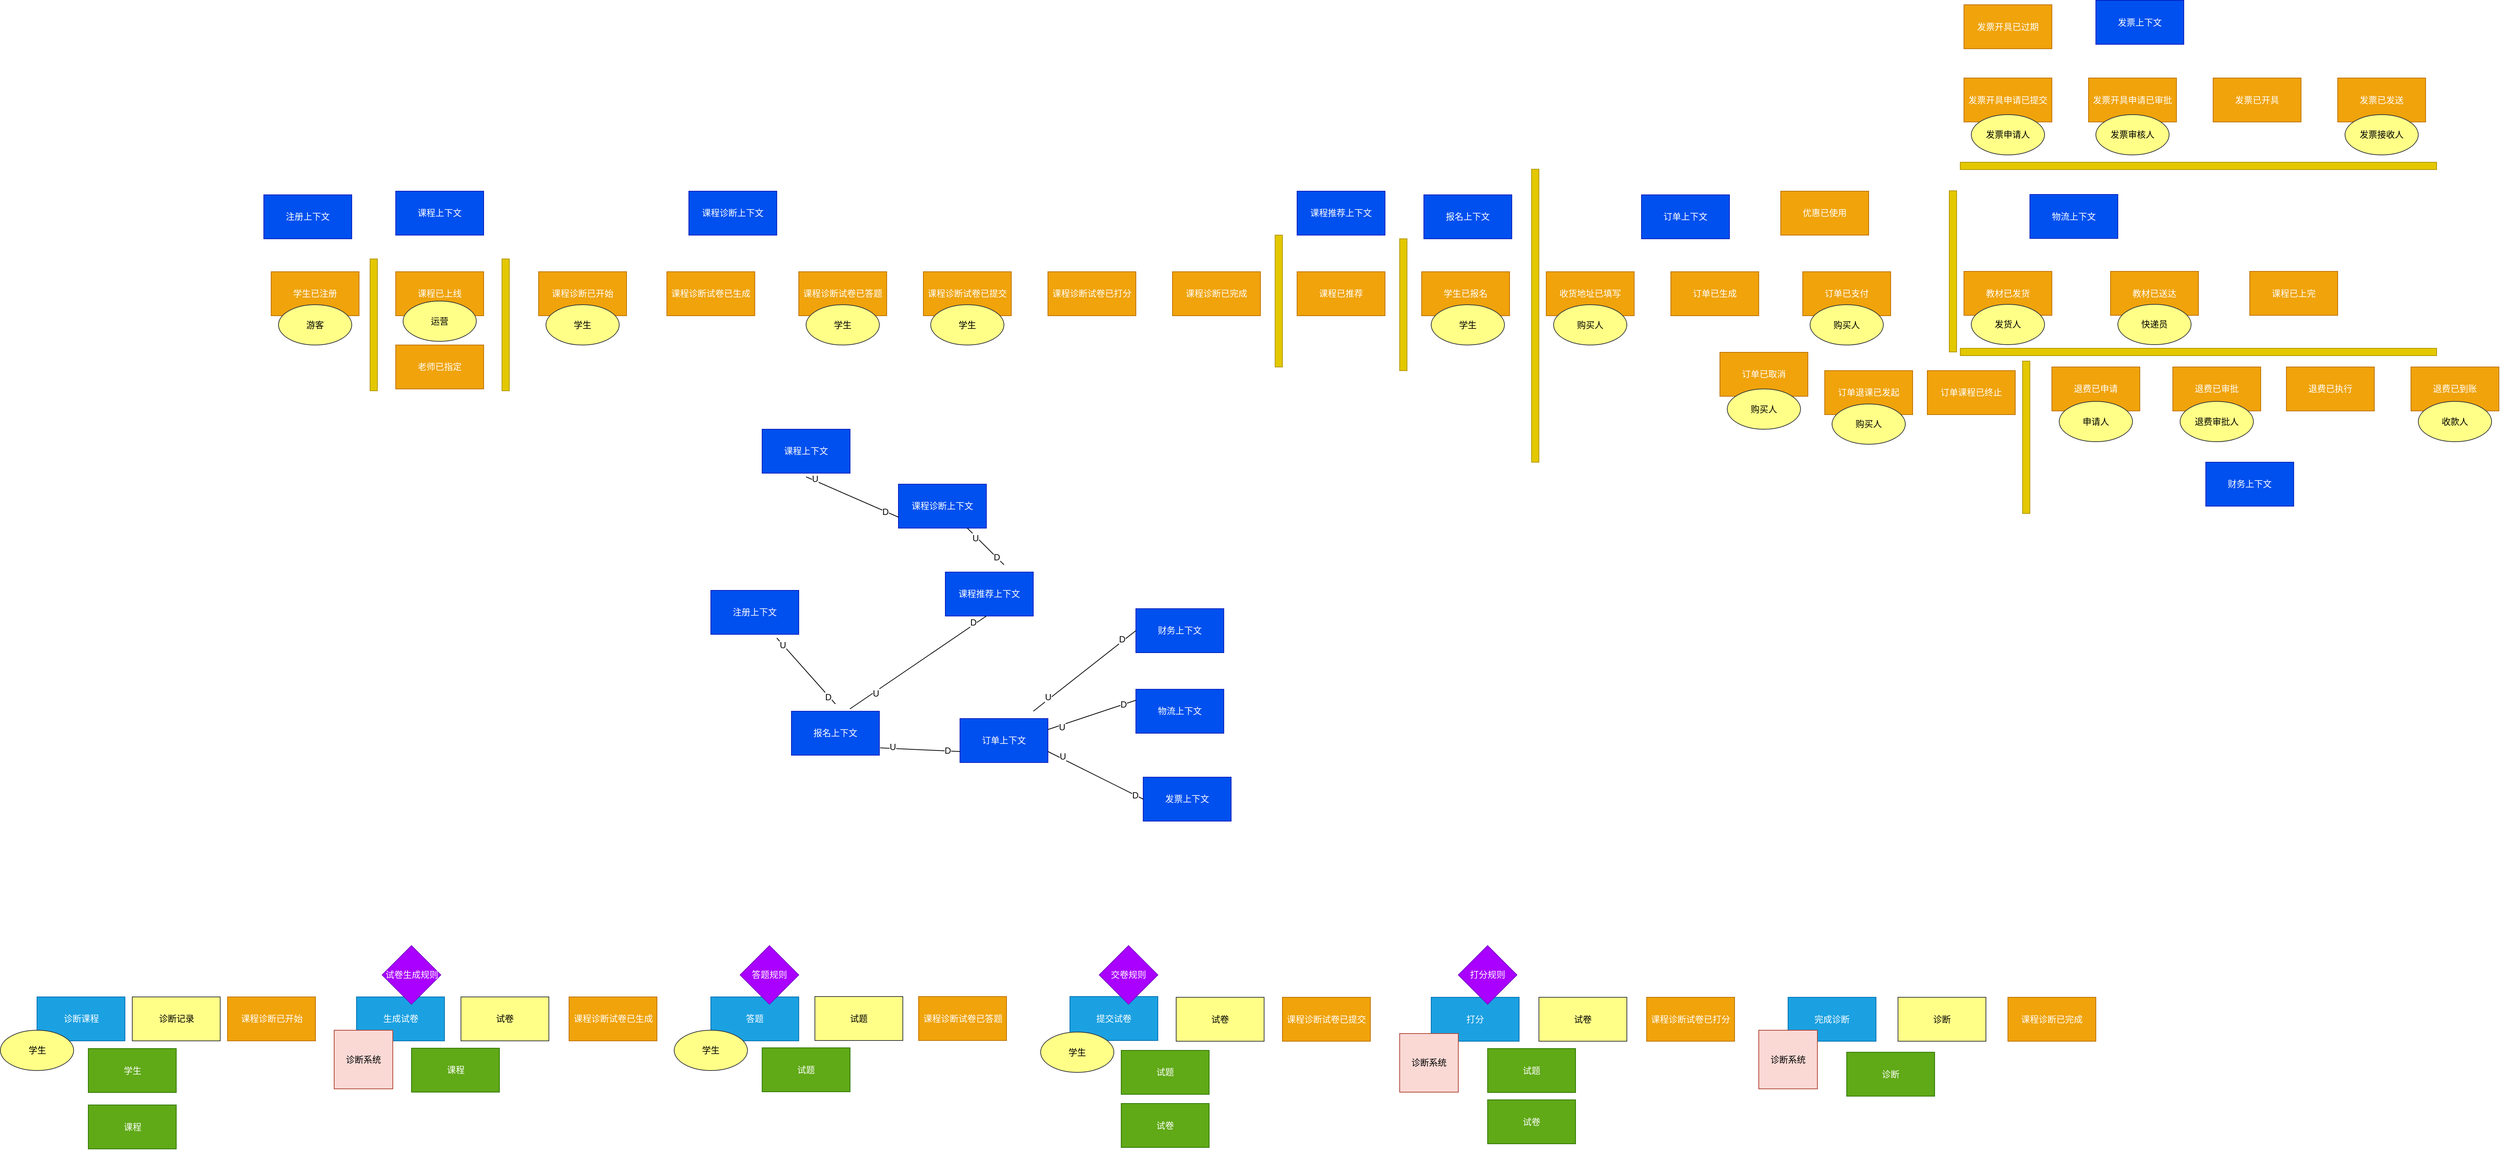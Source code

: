 <mxfile version="11.3.0" type="github" pages="1"><diagram id="fuBMqEyUQ5Y6CXA4ws4X" name="Page-1"><mxGraphModel dx="2631" dy="475" grid="1" gridSize="10" guides="1" tooltips="1" connect="1" arrows="1" fold="1" page="1" pageScale="1" pageWidth="827" pageHeight="1169" math="0" shadow="0"><root><mxCell id="0"/><mxCell id="1" parent="0"/><mxCell id="42AnEJU3W3lW7215Xw7V-1" value="课程诊断已开始" style="rounded=0;whiteSpace=wrap;html=1;fillColor=#f0a30a;strokeColor=#BD7000;fontColor=#ffffff;" vertex="1" parent="1"><mxGeometry x="-905" y="380" width="120" height="60" as="geometry"/></mxCell><mxCell id="42AnEJU3W3lW7215Xw7V-2" value="收货地址已填写" style="rounded=0;whiteSpace=wrap;html=1;fillColor=#f0a30a;strokeColor=#BD7000;fontColor=#ffffff;" vertex="1" parent="1"><mxGeometry x="470" y="380" width="120" height="60" as="geometry"/></mxCell><mxCell id="42AnEJU3W3lW7215Xw7V-3" value="订单已支付" style="rounded=0;whiteSpace=wrap;html=1;fillColor=#f0a30a;strokeColor=#BD7000;fontColor=#ffffff;" vertex="1" parent="1"><mxGeometry x="820" y="380" width="120" height="60" as="geometry"/></mxCell><mxCell id="42AnEJU3W3lW7215Xw7V-4" value="订单已生成" style="rounded=0;whiteSpace=wrap;html=1;fillColor=#f0a30a;strokeColor=#BD7000;fontColor=#ffffff;" vertex="1" parent="1"><mxGeometry x="640" y="380" width="120" height="60" as="geometry"/></mxCell><mxCell id="42AnEJU3W3lW7215Xw7V-5" value="订单已取消" style="rounded=0;whiteSpace=wrap;html=1;fillColor=#f0a30a;strokeColor=#BD7000;fontColor=#ffffff;" vertex="1" parent="1"><mxGeometry x="707" y="490" width="120" height="60" as="geometry"/></mxCell><mxCell id="42AnEJU3W3lW7215Xw7V-6" value="教材已发货" style="rounded=0;whiteSpace=wrap;html=1;fillColor=#f0a30a;strokeColor=#BD7000;fontColor=#ffffff;" vertex="1" parent="1"><mxGeometry x="1040" y="379.5" width="120" height="60" as="geometry"/></mxCell><mxCell id="42AnEJU3W3lW7215Xw7V-7" value="发票已开具" style="rounded=0;whiteSpace=wrap;html=1;fillColor=#f0a30a;strokeColor=#BD7000;fontColor=#ffffff;" vertex="1" parent="1"><mxGeometry x="1380" y="115.5" width="120" height="60" as="geometry"/></mxCell><mxCell id="42AnEJU3W3lW7215Xw7V-8" value="课程已推荐" style="rounded=0;whiteSpace=wrap;html=1;fillColor=#f0a30a;strokeColor=#BD7000;fontColor=#ffffff;" vertex="1" parent="1"><mxGeometry x="130" y="380" width="120" height="60" as="geometry"/></mxCell><mxCell id="42AnEJU3W3lW7215Xw7V-9" value="课程诊断试卷已打分" style="rounded=0;whiteSpace=wrap;html=1;fillColor=#f0a30a;strokeColor=#BD7000;fontColor=#ffffff;" vertex="1" parent="1"><mxGeometry x="-210" y="380" width="120" height="60" as="geometry"/></mxCell><mxCell id="42AnEJU3W3lW7215Xw7V-10" value="学生已报名" style="rounded=0;whiteSpace=wrap;html=1;fillColor=#f0a30a;strokeColor=#BD7000;fontColor=#ffffff;" vertex="1" parent="1"><mxGeometry x="300" y="380" width="120" height="60" as="geometry"/></mxCell><mxCell id="42AnEJU3W3lW7215Xw7V-11" value="教材已送达" style="rounded=0;whiteSpace=wrap;html=1;fillColor=#f0a30a;strokeColor=#BD7000;fontColor=#ffffff;" vertex="1" parent="1"><mxGeometry x="1240" y="379.5" width="120" height="60" as="geometry"/></mxCell><mxCell id="42AnEJU3W3lW7215Xw7V-12" value="课程已上线" style="rounded=0;whiteSpace=wrap;html=1;fillColor=#f0a30a;strokeColor=#BD7000;fontColor=#ffffff;" vertex="1" parent="1"><mxGeometry x="-1100" y="380" width="120" height="60" as="geometry"/></mxCell><mxCell id="42AnEJU3W3lW7215Xw7V-13" value="学生已注册" style="rounded=0;whiteSpace=wrap;html=1;fillColor=#f0a30a;strokeColor=#BD7000;fontColor=#ffffff;" vertex="1" parent="1"><mxGeometry x="-1270" y="380" width="120" height="60" as="geometry"/></mxCell><mxCell id="42AnEJU3W3lW7215Xw7V-14" value="老师已指定" style="rounded=0;whiteSpace=wrap;html=1;fillColor=#f0a30a;strokeColor=#BD7000;fontColor=#ffffff;" vertex="1" parent="1"><mxGeometry x="-1100" y="480" width="120" height="60" as="geometry"/></mxCell><mxCell id="42AnEJU3W3lW7215Xw7V-15" value="优惠已使用" style="rounded=0;whiteSpace=wrap;html=1;fillColor=#f0a30a;strokeColor=#BD7000;fontColor=#ffffff;" vertex="1" parent="1"><mxGeometry x="790" y="270" width="120" height="60" as="geometry"/></mxCell><mxCell id="42AnEJU3W3lW7215Xw7V-16" value="退费已申请" style="rounded=0;whiteSpace=wrap;html=1;fillColor=#f0a30a;strokeColor=#BD7000;fontColor=#ffffff;" vertex="1" parent="1"><mxGeometry x="1160" y="510" width="120" height="60" as="geometry"/></mxCell><mxCell id="42AnEJU3W3lW7215Xw7V-17" value="课程已上完" style="rounded=0;whiteSpace=wrap;html=1;fillColor=#f0a30a;strokeColor=#BD7000;fontColor=#ffffff;" vertex="1" parent="1"><mxGeometry x="1430" y="379.5" width="120" height="60" as="geometry"/></mxCell><mxCell id="42AnEJU3W3lW7215Xw7V-18" value="课程诊断试卷已生成" style="rounded=0;whiteSpace=wrap;html=1;fillColor=#f0a30a;strokeColor=#BD7000;fontColor=#ffffff;" vertex="1" parent="1"><mxGeometry x="-730" y="380" width="120" height="60" as="geometry"/></mxCell><mxCell id="42AnEJU3W3lW7215Xw7V-19" value="课程诊断试卷已答题" style="rounded=0;whiteSpace=wrap;html=1;fillColor=#f0a30a;strokeColor=#BD7000;fontColor=#ffffff;" vertex="1" parent="1"><mxGeometry x="-550" y="380" width="120" height="60" as="geometry"/></mxCell><mxCell id="42AnEJU3W3lW7215Xw7V-20" value="课程诊断试卷已提交" style="rounded=0;whiteSpace=wrap;html=1;fillColor=#f0a30a;strokeColor=#BD7000;fontColor=#ffffff;" vertex="1" parent="1"><mxGeometry x="-380" y="380" width="120" height="60" as="geometry"/></mxCell><mxCell id="42AnEJU3W3lW7215Xw7V-21" value="课程诊断已完成" style="rounded=0;whiteSpace=wrap;html=1;fillColor=#f0a30a;strokeColor=#BD7000;fontColor=#ffffff;" vertex="1" parent="1"><mxGeometry x="-40" y="380" width="120" height="60" as="geometry"/></mxCell><mxCell id="42AnEJU3W3lW7215Xw7V-22" value="发票开具申请已提交" style="rounded=0;whiteSpace=wrap;html=1;fillColor=#f0a30a;strokeColor=#BD7000;fontColor=#ffffff;" vertex="1" parent="1"><mxGeometry x="1040" y="115.5" width="120" height="60" as="geometry"/></mxCell><mxCell id="42AnEJU3W3lW7215Xw7V-23" value="发票开具申请已审批" style="rounded=0;whiteSpace=wrap;html=1;fillColor=#f0a30a;strokeColor=#BD7000;fontColor=#ffffff;" vertex="1" parent="1"><mxGeometry x="1210" y="115.5" width="120" height="60" as="geometry"/></mxCell><mxCell id="42AnEJU3W3lW7215Xw7V-24" value="发票已发送" style="rounded=0;whiteSpace=wrap;html=1;fillColor=#f0a30a;strokeColor=#BD7000;fontColor=#ffffff;" vertex="1" parent="1"><mxGeometry x="1550" y="115.5" width="120" height="60" as="geometry"/></mxCell><mxCell id="42AnEJU3W3lW7215Xw7V-25" value="发票开具已过期" style="rounded=0;whiteSpace=wrap;html=1;fillColor=#f0a30a;strokeColor=#BD7000;fontColor=#ffffff;" vertex="1" parent="1"><mxGeometry x="1040" y="15.5" width="120" height="60" as="geometry"/></mxCell><mxCell id="42AnEJU3W3lW7215Xw7V-26" value="退费已审批" style="rounded=0;whiteSpace=wrap;html=1;fillColor=#f0a30a;strokeColor=#BD7000;fontColor=#ffffff;" vertex="1" parent="1"><mxGeometry x="1325" y="510" width="120" height="60" as="geometry"/></mxCell><mxCell id="42AnEJU3W3lW7215Xw7V-27" value="订单课程已终止" style="rounded=0;whiteSpace=wrap;html=1;fillColor=#f0a30a;strokeColor=#BD7000;fontColor=#ffffff;" vertex="1" parent="1"><mxGeometry x="990" y="515" width="120" height="60" as="geometry"/></mxCell><mxCell id="42AnEJU3W3lW7215Xw7V-28" value="退费已执行" style="rounded=0;whiteSpace=wrap;html=1;fillColor=#f0a30a;strokeColor=#BD7000;fontColor=#ffffff;" vertex="1" parent="1"><mxGeometry x="1480" y="510" width="120" height="60" as="geometry"/></mxCell><mxCell id="42AnEJU3W3lW7215Xw7V-29" value="退费已到账" style="rounded=0;whiteSpace=wrap;html=1;fillColor=#f0a30a;strokeColor=#BD7000;fontColor=#ffffff;" vertex="1" parent="1"><mxGeometry x="1650" y="510" width="120" height="60" as="geometry"/></mxCell><mxCell id="42AnEJU3W3lW7215Xw7V-30" value="游客" style="ellipse;whiteSpace=wrap;html=1;fillColor=#ffff88;strokeColor=#36393d;" vertex="1" parent="1"><mxGeometry x="-1260" y="425" width="100" height="55" as="geometry"/></mxCell><mxCell id="42AnEJU3W3lW7215Xw7V-31" value="学生" style="ellipse;whiteSpace=wrap;html=1;fillColor=#ffff88;strokeColor=#36393d;" vertex="1" parent="1"><mxGeometry x="-895" y="425" width="100" height="55" as="geometry"/></mxCell><mxCell id="42AnEJU3W3lW7215Xw7V-32" value="学生" style="ellipse;whiteSpace=wrap;html=1;fillColor=#ffff88;strokeColor=#36393d;" vertex="1" parent="1"><mxGeometry x="-540" y="425" width="100" height="55" as="geometry"/></mxCell><mxCell id="42AnEJU3W3lW7215Xw7V-33" value="学生" style="ellipse;whiteSpace=wrap;html=1;fillColor=#ffff88;strokeColor=#36393d;" vertex="1" parent="1"><mxGeometry x="313" y="425" width="100" height="55" as="geometry"/></mxCell><mxCell id="42AnEJU3W3lW7215Xw7V-34" value="购买人" style="ellipse;whiteSpace=wrap;html=1;fillColor=#ffff88;strokeColor=#36393d;" vertex="1" parent="1"><mxGeometry x="480" y="425" width="100" height="55" as="geometry"/></mxCell><mxCell id="42AnEJU3W3lW7215Xw7V-35" value="发票申请人" style="ellipse;whiteSpace=wrap;html=1;fillColor=#ffff88;strokeColor=#36393d;" vertex="1" parent="1"><mxGeometry x="1050" y="165.5" width="100" height="55" as="geometry"/></mxCell><mxCell id="42AnEJU3W3lW7215Xw7V-36" value="发票审核人" style="ellipse;whiteSpace=wrap;html=1;fillColor=#ffff88;strokeColor=#36393d;" vertex="1" parent="1"><mxGeometry x="1220" y="165.5" width="100" height="55" as="geometry"/></mxCell><mxCell id="42AnEJU3W3lW7215Xw7V-37" value="购买人" style="ellipse;whiteSpace=wrap;html=1;fillColor=#ffff88;strokeColor=#36393d;" vertex="1" parent="1"><mxGeometry x="830" y="425" width="100" height="55" as="geometry"/></mxCell><mxCell id="42AnEJU3W3lW7215Xw7V-38" value="申请人" style="ellipse;whiteSpace=wrap;html=1;fillColor=#ffff88;strokeColor=#36393d;" vertex="1" parent="1"><mxGeometry x="1170" y="557" width="100" height="55" as="geometry"/></mxCell><mxCell id="42AnEJU3W3lW7215Xw7V-39" value="购买人" style="ellipse;whiteSpace=wrap;html=1;fillColor=#ffff88;strokeColor=#36393d;" vertex="1" parent="1"><mxGeometry x="717" y="540" width="100" height="55" as="geometry"/></mxCell><mxCell id="42AnEJU3W3lW7215Xw7V-40" value="发货人" style="ellipse;whiteSpace=wrap;html=1;fillColor=#ffff88;strokeColor=#36393d;" vertex="1" parent="1"><mxGeometry x="1050" y="424.5" width="100" height="55" as="geometry"/></mxCell><mxCell id="42AnEJU3W3lW7215Xw7V-41" value="快递员" style="ellipse;whiteSpace=wrap;html=1;fillColor=#ffff88;strokeColor=#36393d;" vertex="1" parent="1"><mxGeometry x="1250" y="424.5" width="100" height="55" as="geometry"/></mxCell><mxCell id="42AnEJU3W3lW7215Xw7V-42" value="收款人" style="ellipse;whiteSpace=wrap;html=1;fillColor=#ffff88;strokeColor=#36393d;" vertex="1" parent="1"><mxGeometry x="1660" y="557" width="100" height="55" as="geometry"/></mxCell><mxCell id="42AnEJU3W3lW7215Xw7V-43" value="退费审批人" style="ellipse;whiteSpace=wrap;html=1;fillColor=#ffff88;strokeColor=#36393d;" vertex="1" parent="1"><mxGeometry x="1335" y="557" width="100" height="55" as="geometry"/></mxCell><mxCell id="42AnEJU3W3lW7215Xw7V-44" value="" style="html=1;points=[];perimeter=orthogonalPerimeter;fillColor=#e3c800;strokeColor=#B09500;fontColor=#ffffff;" vertex="1" parent="1"><mxGeometry x="-1135" y="362.5" width="10" height="180" as="geometry"/></mxCell><mxCell id="42AnEJU3W3lW7215Xw7V-45" value="" style="html=1;points=[];perimeter=orthogonalPerimeter;fillColor=#e3c800;strokeColor=#B09500;fontColor=#ffffff;" vertex="1" parent="1"><mxGeometry x="-955" y="362.5" width="10" height="180" as="geometry"/></mxCell><mxCell id="42AnEJU3W3lW7215Xw7V-46" value="" style="html=1;points=[];perimeter=orthogonalPerimeter;fillColor=#e3c800;strokeColor=#B09500;fontColor=#ffffff;" vertex="1" parent="1"><mxGeometry x="270" y="335" width="10" height="180" as="geometry"/></mxCell><mxCell id="42AnEJU3W3lW7215Xw7V-47" value="" style="html=1;points=[];perimeter=orthogonalPerimeter;fillColor=#e3c800;strokeColor=#B09500;fontColor=#ffffff;" vertex="1" parent="1"><mxGeometry x="450" y="240" width="10" height="400" as="geometry"/></mxCell><mxCell id="42AnEJU3W3lW7215Xw7V-48" value="" style="html=1;points=[];perimeter=orthogonalPerimeter;fillColor=#e3c800;strokeColor=#B09500;fontColor=#ffffff;rotation=90;" vertex="1" parent="1"><mxGeometry x="1355" y="-89.5" width="10" height="650" as="geometry"/></mxCell><mxCell id="42AnEJU3W3lW7215Xw7V-49" value="" style="html=1;points=[];perimeter=orthogonalPerimeter;fillColor=#e3c800;strokeColor=#B09500;fontColor=#ffffff;rotation=90;" vertex="1" parent="1"><mxGeometry x="1355" y="164.5" width="10" height="650" as="geometry"/></mxCell><mxCell id="42AnEJU3W3lW7215Xw7V-50" value="" style="html=1;points=[];perimeter=orthogonalPerimeter;fillColor=#e3c800;strokeColor=#B09500;fontColor=#ffffff;" vertex="1" parent="1"><mxGeometry x="100" y="330" width="10" height="180" as="geometry"/></mxCell><mxCell id="42AnEJU3W3lW7215Xw7V-51" value="" style="html=1;points=[];perimeter=orthogonalPerimeter;fillColor=#e3c800;strokeColor=#B09500;fontColor=#ffffff;" vertex="1" parent="1"><mxGeometry x="1020" y="269.5" width="10" height="220" as="geometry"/></mxCell><mxCell id="42AnEJU3W3lW7215Xw7V-52" value="注册上下文" style="rounded=0;whiteSpace=wrap;html=1;fillColor=#0050ef;strokeColor=#001DBC;fontColor=#ffffff;" vertex="1" parent="1"><mxGeometry x="-1280" y="275" width="120" height="60" as="geometry"/></mxCell><mxCell id="42AnEJU3W3lW7215Xw7V-53" value="课程上下文" style="rounded=0;whiteSpace=wrap;html=1;fillColor=#0050ef;strokeColor=#001DBC;fontColor=#ffffff;" vertex="1" parent="1"><mxGeometry x="-1100" y="270" width="120" height="60" as="geometry"/></mxCell><mxCell id="42AnEJU3W3lW7215Xw7V-54" value="课程诊断上下文" style="rounded=0;whiteSpace=wrap;html=1;fillColor=#0050ef;strokeColor=#001DBC;fontColor=#ffffff;" vertex="1" parent="1"><mxGeometry x="-700" y="270" width="120" height="60" as="geometry"/></mxCell><mxCell id="42AnEJU3W3lW7215Xw7V-55" value="课程推荐上下文" style="rounded=0;whiteSpace=wrap;html=1;fillColor=#0050ef;strokeColor=#001DBC;fontColor=#ffffff;" vertex="1" parent="1"><mxGeometry x="130" y="270" width="120" height="60" as="geometry"/></mxCell><mxCell id="42AnEJU3W3lW7215Xw7V-56" value="报名上下文" style="rounded=0;whiteSpace=wrap;html=1;fillColor=#0050ef;strokeColor=#001DBC;fontColor=#ffffff;" vertex="1" parent="1"><mxGeometry x="303" y="275" width="120" height="60" as="geometry"/></mxCell><mxCell id="42AnEJU3W3lW7215Xw7V-57" value="订单上下文" style="rounded=0;whiteSpace=wrap;html=1;fillColor=#0050ef;strokeColor=#001DBC;fontColor=#ffffff;" vertex="1" parent="1"><mxGeometry x="600" y="275" width="120" height="60" as="geometry"/></mxCell><mxCell id="42AnEJU3W3lW7215Xw7V-58" value="物流上下文" style="rounded=0;whiteSpace=wrap;html=1;fillColor=#0050ef;strokeColor=#001DBC;fontColor=#ffffff;" vertex="1" parent="1"><mxGeometry x="1130" y="274.5" width="120" height="60" as="geometry"/></mxCell><mxCell id="42AnEJU3W3lW7215Xw7V-59" value="发票上下文" style="rounded=0;whiteSpace=wrap;html=1;fillColor=#0050ef;strokeColor=#001DBC;fontColor=#ffffff;" vertex="1" parent="1"><mxGeometry x="1220" y="9.5" width="120" height="60" as="geometry"/></mxCell><mxCell id="42AnEJU3W3lW7215Xw7V-60" value="运营" style="ellipse;whiteSpace=wrap;html=1;fillColor=#ffff88;strokeColor=#36393d;" vertex="1" parent="1"><mxGeometry x="-1090" y="420" width="100" height="55" as="geometry"/></mxCell><mxCell id="42AnEJU3W3lW7215Xw7V-61" value="注册上下文" style="rounded=0;whiteSpace=wrap;html=1;fillColor=#0050ef;strokeColor=#001DBC;fontColor=#ffffff;perimeterSpacing=1;" vertex="1" parent="1"><mxGeometry x="-670" y="815" width="120" height="60" as="geometry"/></mxCell><mxCell id="42AnEJU3W3lW7215Xw7V-62" value="课程上下文" style="rounded=0;whiteSpace=wrap;html=1;fillColor=#0050ef;strokeColor=#001DBC;fontColor=#ffffff;" vertex="1" parent="1"><mxGeometry x="-600" y="595" width="120" height="60" as="geometry"/></mxCell><mxCell id="42AnEJU3W3lW7215Xw7V-63" value="课程诊断上下文" style="rounded=0;whiteSpace=wrap;html=1;fillColor=#0050ef;strokeColor=#001DBC;fontColor=#ffffff;" vertex="1" parent="1"><mxGeometry x="-414" y="670" width="120" height="60" as="geometry"/></mxCell><mxCell id="42AnEJU3W3lW7215Xw7V-64" value="课程推荐上下文" style="rounded=0;whiteSpace=wrap;html=1;fillColor=#0050ef;strokeColor=#001DBC;fontColor=#ffffff;" vertex="1" parent="1"><mxGeometry x="-350" y="790" width="120" height="60" as="geometry"/></mxCell><mxCell id="42AnEJU3W3lW7215Xw7V-65" value="报名上下文" style="rounded=0;whiteSpace=wrap;html=1;fillColor=#0050ef;strokeColor=#001DBC;fontColor=#ffffff;" vertex="1" parent="1"><mxGeometry x="-560" y="980" width="120" height="60" as="geometry"/></mxCell><mxCell id="42AnEJU3W3lW7215Xw7V-66" value="订单上下文" style="rounded=0;whiteSpace=wrap;html=1;fillColor=#0050ef;strokeColor=#001DBC;fontColor=#ffffff;" vertex="1" parent="1"><mxGeometry x="-330" y="990" width="120" height="60" as="geometry"/></mxCell><mxCell id="42AnEJU3W3lW7215Xw7V-67" value="物流上下文" style="rounded=0;whiteSpace=wrap;html=1;fillColor=#0050ef;strokeColor=#001DBC;fontColor=#ffffff;" vertex="1" parent="1"><mxGeometry x="-90" y="950" width="120" height="60" as="geometry"/></mxCell><mxCell id="42AnEJU3W3lW7215Xw7V-68" value="财务上下文" style="rounded=0;whiteSpace=wrap;html=1;fillColor=#0050ef;strokeColor=#001DBC;fontColor=#ffffff;" vertex="1" parent="1"><mxGeometry x="1370" y="640" width="120" height="60" as="geometry"/></mxCell><mxCell id="42AnEJU3W3lW7215Xw7V-69" value="发票上下文" style="rounded=0;whiteSpace=wrap;html=1;fillColor=#0050ef;strokeColor=#001DBC;fontColor=#ffffff;" vertex="1" parent="1"><mxGeometry x="-80" y="1070" width="120" height="60" as="geometry"/></mxCell><mxCell id="42AnEJU3W3lW7215Xw7V-70" value="" style="endArrow=none;html=1;" edge="1" parent="1"><mxGeometry width="50" height="50" relative="1" as="geometry"><mxPoint x="-500" y="970" as="sourcePoint"/><mxPoint x="-580" y="880" as="targetPoint"/></mxGeometry></mxCell><mxCell id="42AnEJU3W3lW7215Xw7V-71" value="U" style="text;html=1;resizable=0;points=[];align=center;verticalAlign=middle;labelBackgroundColor=#ffffff;" vertex="1" connectable="0" parent="42AnEJU3W3lW7215Xw7V-70"><mxGeometry x="0.795" y="1" relative="1" as="geometry"><mxPoint as="offset"/></mxGeometry></mxCell><mxCell id="42AnEJU3W3lW7215Xw7V-72" value="D" style="text;html=1;resizable=0;points=[];align=center;verticalAlign=middle;labelBackgroundColor=#ffffff;" vertex="1" connectable="0" parent="42AnEJU3W3lW7215Xw7V-70"><mxGeometry x="-0.758" y="1" relative="1" as="geometry"><mxPoint y="1" as="offset"/></mxGeometry></mxCell><mxCell id="42AnEJU3W3lW7215Xw7V-73" value="" style="endArrow=none;html=1;entryX=0;entryY=0.75;entryDx=0;entryDy=0;" edge="1" parent="1" target="42AnEJU3W3lW7215Xw7V-63"><mxGeometry width="50" height="50" relative="1" as="geometry"><mxPoint x="-540" y="660" as="sourcePoint"/><mxPoint x="-490" y="740" as="targetPoint"/></mxGeometry></mxCell><mxCell id="42AnEJU3W3lW7215Xw7V-74" value="U" style="text;html=1;resizable=0;points=[];align=center;verticalAlign=middle;labelBackgroundColor=#ffffff;" vertex="1" connectable="0" parent="42AnEJU3W3lW7215Xw7V-73"><mxGeometry x="-0.829" y="1" relative="1" as="geometry"><mxPoint y="-1" as="offset"/></mxGeometry></mxCell><mxCell id="42AnEJU3W3lW7215Xw7V-75" value="D" style="text;html=1;resizable=0;points=[];align=center;verticalAlign=middle;labelBackgroundColor=#ffffff;" vertex="1" connectable="0" parent="42AnEJU3W3lW7215Xw7V-73"><mxGeometry x="0.707" relative="1" as="geometry"><mxPoint y="1" as="offset"/></mxGeometry></mxCell><mxCell id="42AnEJU3W3lW7215Xw7V-76" value="" style="endArrow=none;html=1;" edge="1" parent="1"><mxGeometry width="50" height="50" relative="1" as="geometry"><mxPoint x="-270" y="780" as="sourcePoint"/><mxPoint x="-320" y="730" as="targetPoint"/></mxGeometry></mxCell><mxCell id="42AnEJU3W3lW7215Xw7V-77" value="U" style="text;html=1;resizable=0;points=[];align=center;verticalAlign=middle;labelBackgroundColor=#ffffff;" vertex="1" connectable="0" parent="42AnEJU3W3lW7215Xw7V-76"><mxGeometry x="0.511" y="2" relative="1" as="geometry"><mxPoint as="offset"/></mxGeometry></mxCell><mxCell id="42AnEJU3W3lW7215Xw7V-78" value="D" style="text;html=1;resizable=0;points=[];align=center;verticalAlign=middle;labelBackgroundColor=#ffffff;" vertex="1" connectable="0" parent="42AnEJU3W3lW7215Xw7V-76"><mxGeometry x="-0.314" y="1" relative="1" as="geometry"><mxPoint x="7.5" y="6.5" as="offset"/></mxGeometry></mxCell><mxCell id="42AnEJU3W3lW7215Xw7V-79" value="" style="endArrow=none;html=1;exitX=0.664;exitY=-0.052;exitDx=0;exitDy=0;exitPerimeter=0;" edge="1" parent="1" source="42AnEJU3W3lW7215Xw7V-65"><mxGeometry width="50" height="50" relative="1" as="geometry"><mxPoint x="-344" y="900" as="sourcePoint"/><mxPoint x="-294" y="850" as="targetPoint"/></mxGeometry></mxCell><mxCell id="42AnEJU3W3lW7215Xw7V-80" value="D" style="text;html=1;resizable=0;points=[];align=center;verticalAlign=middle;labelBackgroundColor=#ffffff;" vertex="1" connectable="0" parent="42AnEJU3W3lW7215Xw7V-79"><mxGeometry x="0.814" y="2" relative="1" as="geometry"><mxPoint y="-1" as="offset"/></mxGeometry></mxCell><mxCell id="42AnEJU3W3lW7215Xw7V-81" value="U" style="text;html=1;resizable=0;points=[];align=center;verticalAlign=middle;labelBackgroundColor=#ffffff;" vertex="1" connectable="0" parent="42AnEJU3W3lW7215Xw7V-79"><mxGeometry x="-0.64" y="-2" relative="1" as="geometry"><mxPoint as="offset"/></mxGeometry></mxCell><mxCell id="42AnEJU3W3lW7215Xw7V-82" value="" style="endArrow=none;html=1;entryX=0;entryY=0.75;entryDx=0;entryDy=0;" edge="1" parent="1" target="42AnEJU3W3lW7215Xw7V-66"><mxGeometry width="50" height="50" relative="1" as="geometry"><mxPoint x="-439" y="1030" as="sourcePoint"/><mxPoint x="-389" y="980" as="targetPoint"/></mxGeometry></mxCell><mxCell id="42AnEJU3W3lW7215Xw7V-83" value="U" style="text;html=1;resizable=0;points=[];align=center;verticalAlign=middle;labelBackgroundColor=#ffffff;" vertex="1" connectable="0" parent="42AnEJU3W3lW7215Xw7V-82"><mxGeometry x="-0.702" y="2" relative="1" as="geometry"><mxPoint as="offset"/></mxGeometry></mxCell><mxCell id="42AnEJU3W3lW7215Xw7V-84" value="D" style="text;html=1;resizable=0;points=[];align=center;verticalAlign=middle;labelBackgroundColor=#ffffff;" vertex="1" connectable="0" parent="42AnEJU3W3lW7215Xw7V-82"><mxGeometry x="0.676" relative="1" as="geometry"><mxPoint as="offset"/></mxGeometry></mxCell><mxCell id="42AnEJU3W3lW7215Xw7V-85" value="" style="endArrow=none;html=1;entryX=0;entryY=0.25;entryDx=0;entryDy=0;exitX=1;exitY=0.25;exitDx=0;exitDy=0;" edge="1" parent="1" source="42AnEJU3W3lW7215Xw7V-66" target="42AnEJU3W3lW7215Xw7V-67"><mxGeometry width="50" height="50" relative="1" as="geometry"><mxPoint x="-220" y="1020" as="sourcePoint"/><mxPoint x="-170" y="970" as="targetPoint"/></mxGeometry></mxCell><mxCell id="42AnEJU3W3lW7215Xw7V-86" value="U" style="text;html=1;resizable=0;points=[];align=center;verticalAlign=middle;labelBackgroundColor=#ffffff;" vertex="1" connectable="0" parent="42AnEJU3W3lW7215Xw7V-85"><mxGeometry x="-0.701" y="-3" relative="1" as="geometry"><mxPoint as="offset"/></mxGeometry></mxCell><mxCell id="42AnEJU3W3lW7215Xw7V-87" value="D" style="text;html=1;resizable=0;points=[];align=center;verticalAlign=middle;labelBackgroundColor=#ffffff;" vertex="1" connectable="0" parent="42AnEJU3W3lW7215Xw7V-85"><mxGeometry x="0.714" relative="1" as="geometry"><mxPoint as="offset"/></mxGeometry></mxCell><mxCell id="42AnEJU3W3lW7215Xw7V-88" value="" style="endArrow=none;html=1;exitX=1;exitY=0.75;exitDx=0;exitDy=0;entryX=0;entryY=0.5;entryDx=0;entryDy=0;" edge="1" parent="1" source="42AnEJU3W3lW7215Xw7V-66" target="42AnEJU3W3lW7215Xw7V-69"><mxGeometry width="50" height="50" relative="1" as="geometry"><mxPoint x="-120" y="1140" as="sourcePoint"/><mxPoint x="-70" y="1090" as="targetPoint"/></mxGeometry></mxCell><mxCell id="42AnEJU3W3lW7215Xw7V-89" value="U" style="text;html=1;resizable=0;points=[];align=center;verticalAlign=middle;labelBackgroundColor=#ffffff;" vertex="1" connectable="0" parent="42AnEJU3W3lW7215Xw7V-88"><mxGeometry x="-0.716" y="3" relative="1" as="geometry"><mxPoint as="offset"/></mxGeometry></mxCell><mxCell id="42AnEJU3W3lW7215Xw7V-90" value="D" style="text;html=1;resizable=0;points=[];align=center;verticalAlign=middle;labelBackgroundColor=#ffffff;" vertex="1" connectable="0" parent="42AnEJU3W3lW7215Xw7V-88"><mxGeometry x="0.823" y="1" relative="1" as="geometry"><mxPoint y="1" as="offset"/></mxGeometry></mxCell><mxCell id="42AnEJU3W3lW7215Xw7V-91" value="" style="html=1;points=[];perimeter=orthogonalPerimeter;fillColor=#e3c800;strokeColor=#B09500;fontColor=#ffffff;" vertex="1" parent="1"><mxGeometry x="1120" y="502" width="10" height="208" as="geometry"/></mxCell><mxCell id="42AnEJU3W3lW7215Xw7V-92" value="财务上下文" style="rounded=0;whiteSpace=wrap;html=1;fillColor=#0050ef;strokeColor=#001DBC;fontColor=#ffffff;" vertex="1" parent="1"><mxGeometry x="-90" y="840" width="120" height="60" as="geometry"/></mxCell><mxCell id="42AnEJU3W3lW7215Xw7V-93" value="" style="endArrow=none;html=1;entryX=0;entryY=0.5;entryDx=0;entryDy=0;" edge="1" parent="1" target="42AnEJU3W3lW7215Xw7V-92"><mxGeometry width="50" height="50" relative="1" as="geometry"><mxPoint x="-230" y="980" as="sourcePoint"/><mxPoint x="-190" y="950" as="targetPoint"/></mxGeometry></mxCell><mxCell id="42AnEJU3W3lW7215Xw7V-94" value="U" style="text;html=1;resizable=0;points=[];align=center;verticalAlign=middle;labelBackgroundColor=#ffffff;" vertex="1" connectable="0" parent="42AnEJU3W3lW7215Xw7V-93"><mxGeometry x="-0.678" y="2" relative="1" as="geometry"><mxPoint x="-1" as="offset"/></mxGeometry></mxCell><mxCell id="42AnEJU3W3lW7215Xw7V-95" value="D" style="text;html=1;resizable=0;points=[];align=center;verticalAlign=middle;labelBackgroundColor=#ffffff;" vertex="1" connectable="0" parent="42AnEJU3W3lW7215Xw7V-93"><mxGeometry x="0.744" y="3" relative="1" as="geometry"><mxPoint as="offset"/></mxGeometry></mxCell><mxCell id="42AnEJU3W3lW7215Xw7V-96" value="订单退课已发起" style="rounded=0;whiteSpace=wrap;html=1;fillColor=#f0a30a;strokeColor=#BD7000;fontColor=#ffffff;" vertex="1" parent="1"><mxGeometry x="850" y="515" width="120" height="60" as="geometry"/></mxCell><mxCell id="42AnEJU3W3lW7215Xw7V-97" value="购买人" style="ellipse;whiteSpace=wrap;html=1;fillColor=#ffff88;strokeColor=#36393d;" vertex="1" parent="1"><mxGeometry x="860" y="560.5" width="100" height="55" as="geometry"/></mxCell><mxCell id="42AnEJU3W3lW7215Xw7V-98" value="发票接收人" style="ellipse;whiteSpace=wrap;html=1;fillColor=#ffff88;strokeColor=#36393d;" vertex="1" parent="1"><mxGeometry x="1560" y="165.5" width="100" height="55" as="geometry"/></mxCell><mxCell id="42AnEJU3W3lW7215Xw7V-99" value="课程诊断已开始" style="rounded=0;whiteSpace=wrap;html=1;fillColor=#f0a30a;strokeColor=#BD7000;fontColor=#ffffff;" vertex="1" parent="1"><mxGeometry x="-1329.5" y="1370" width="120" height="60" as="geometry"/></mxCell><mxCell id="42AnEJU3W3lW7215Xw7V-101" value="诊断课程" style="rounded=0;whiteSpace=wrap;html=1;fillColor=#1ba1e2;strokeColor=#006EAF;fontColor=#ffffff;" vertex="1" parent="1"><mxGeometry x="-1589.5" y="1370" width="120" height="60" as="geometry"/></mxCell><mxCell id="42AnEJU3W3lW7215Xw7V-102" value="学生" style="rounded=0;whiteSpace=wrap;html=1;fillColor=#60a917;strokeColor=#2D7600;fontColor=#ffffff;" vertex="1" parent="1"><mxGeometry x="-1519.5" y="1440.5" width="120" height="60" as="geometry"/></mxCell><mxCell id="42AnEJU3W3lW7215Xw7V-103" value="课程" style="rounded=0;whiteSpace=wrap;html=1;fillColor=#60a917;strokeColor=#2D7600;fontColor=#ffffff;" vertex="1" parent="1"><mxGeometry x="-1519.5" y="1517.5" width="120" height="60" as="geometry"/></mxCell><mxCell id="42AnEJU3W3lW7215Xw7V-104" value="诊断记录" style="rounded=0;whiteSpace=wrap;html=1;fillColor=#ffff88;strokeColor=#36393d;" vertex="1" parent="1"><mxGeometry x="-1459.5" y="1370" width="120" height="60" as="geometry"/></mxCell><mxCell id="42AnEJU3W3lW7215Xw7V-105" value="课程诊断试卷已生成" style="rounded=0;whiteSpace=wrap;html=1;fillColor=#f0a30a;strokeColor=#BD7000;fontColor=#ffffff;" vertex="1" parent="1"><mxGeometry x="-863.5" y="1370" width="120" height="60" as="geometry"/></mxCell><mxCell id="42AnEJU3W3lW7215Xw7V-106" value="生成试卷" style="rounded=0;whiteSpace=wrap;html=1;fillColor=#1ba1e2;strokeColor=#006EAF;fontColor=#ffffff;" vertex="1" parent="1"><mxGeometry x="-1153.5" y="1370" width="120" height="60" as="geometry"/></mxCell><mxCell id="42AnEJU3W3lW7215Xw7V-107" value="试卷生成规则" style="rhombus;whiteSpace=wrap;html=1;fillColor=#aa00ff;strokeColor=#7700CC;fontColor=#ffffff;" vertex="1" parent="1"><mxGeometry x="-1118.5" y="1300" width="80" height="80" as="geometry"/></mxCell><mxCell id="42AnEJU3W3lW7215Xw7V-109" value="课程" style="rounded=0;whiteSpace=wrap;html=1;fillColor=#60a917;strokeColor=#2D7600;fontColor=#ffffff;" vertex="1" parent="1"><mxGeometry x="-1078.5" y="1440" width="120" height="60" as="geometry"/></mxCell><mxCell id="42AnEJU3W3lW7215Xw7V-110" value="试卷" style="rounded=0;whiteSpace=wrap;html=1;fillColor=#ffff88;strokeColor=#36393d;" vertex="1" parent="1"><mxGeometry x="-1011" y="1370" width="120" height="60" as="geometry"/></mxCell><mxCell id="42AnEJU3W3lW7215Xw7V-113" value="课程诊断试卷已答题" style="rounded=0;whiteSpace=wrap;html=1;fillColor=#f0a30a;strokeColor=#BD7000;fontColor=#ffffff;" vertex="1" parent="1"><mxGeometry x="-386.5" y="1369.5" width="120" height="60" as="geometry"/></mxCell><mxCell id="42AnEJU3W3lW7215Xw7V-100" value="学生" style="ellipse;whiteSpace=wrap;html=1;fillColor=#ffff88;strokeColor=#36393d;" vertex="1" parent="1"><mxGeometry x="-1639.5" y="1415.5" width="100" height="55" as="geometry"/></mxCell><mxCell id="42AnEJU3W3lW7215Xw7V-115" value="答题" style="rounded=0;whiteSpace=wrap;html=1;fillColor=#1ba1e2;strokeColor=#006EAF;fontColor=#ffffff;" vertex="1" parent="1"><mxGeometry x="-670" y="1370" width="120" height="60" as="geometry"/></mxCell><mxCell id="42AnEJU3W3lW7215Xw7V-116" value="试题" style="rounded=0;whiteSpace=wrap;html=1;fillColor=#ffff88;strokeColor=#36393d;" vertex="1" parent="1"><mxGeometry x="-528" y="1369.5" width="120" height="60" as="geometry"/></mxCell><mxCell id="42AnEJU3W3lW7215Xw7V-117" value="试题" style="rounded=0;whiteSpace=wrap;html=1;fillColor=#60a917;strokeColor=#2D7600;fontColor=#ffffff;" vertex="1" parent="1"><mxGeometry x="-600" y="1439.5" width="120" height="60" as="geometry"/></mxCell><mxCell id="42AnEJU3W3lW7215Xw7V-114" value="学生" style="ellipse;whiteSpace=wrap;html=1;fillColor=#ffff88;strokeColor=#36393d;" vertex="1" parent="1"><mxGeometry x="-720" y="1415.5" width="100" height="55" as="geometry"/></mxCell><mxCell id="42AnEJU3W3lW7215Xw7V-118" value="答题规则" style="rhombus;whiteSpace=wrap;html=1;fillColor=#aa00ff;strokeColor=#7700CC;fontColor=#ffffff;" vertex="1" parent="1"><mxGeometry x="-630" y="1300" width="80" height="80" as="geometry"/></mxCell><mxCell id="42AnEJU3W3lW7215Xw7V-119" value="学生" style="ellipse;whiteSpace=wrap;html=1;fillColor=#ffff88;strokeColor=#36393d;" vertex="1" parent="1"><mxGeometry x="-370" y="425" width="100" height="55" as="geometry"/></mxCell><mxCell id="42AnEJU3W3lW7215Xw7V-120" value="课程诊断试卷已提交" style="rounded=0;whiteSpace=wrap;html=1;fillColor=#f0a30a;strokeColor=#BD7000;fontColor=#ffffff;" vertex="1" parent="1"><mxGeometry x="110" y="1370.5" width="120" height="60" as="geometry"/></mxCell><mxCell id="42AnEJU3W3lW7215Xw7V-122" value="提交试卷" style="rounded=0;whiteSpace=wrap;html=1;fillColor=#1ba1e2;strokeColor=#006EAF;fontColor=#ffffff;" vertex="1" parent="1"><mxGeometry x="-180" y="1369.5" width="120" height="60" as="geometry"/></mxCell><mxCell id="42AnEJU3W3lW7215Xw7V-123" value="试卷" style="rounded=0;whiteSpace=wrap;html=1;fillColor=#ffff88;strokeColor=#36393d;" vertex="1" parent="1"><mxGeometry x="-35" y="1370.5" width="120" height="60" as="geometry"/></mxCell><mxCell id="42AnEJU3W3lW7215Xw7V-124" value="试题" style="rounded=0;whiteSpace=wrap;html=1;fillColor=#60a917;strokeColor=#2D7600;fontColor=#ffffff;" vertex="1" parent="1"><mxGeometry x="-110" y="1443" width="120" height="60" as="geometry"/></mxCell><mxCell id="42AnEJU3W3lW7215Xw7V-126" value="试卷" style="rounded=0;whiteSpace=wrap;html=1;fillColor=#60a917;strokeColor=#2D7600;fontColor=#ffffff;" vertex="1" parent="1"><mxGeometry x="-110" y="1515.5" width="120" height="60" as="geometry"/></mxCell><mxCell id="42AnEJU3W3lW7215Xw7V-127" value="交卷规则" style="rhombus;whiteSpace=wrap;html=1;fillColor=#aa00ff;strokeColor=#7700CC;fontColor=#ffffff;" vertex="1" parent="1"><mxGeometry x="-140" y="1300" width="80" height="80" as="geometry"/></mxCell><mxCell id="42AnEJU3W3lW7215Xw7V-128" value="课程诊断试卷已打分" style="rounded=0;whiteSpace=wrap;html=1;fillColor=#f0a30a;strokeColor=#BD7000;fontColor=#ffffff;" vertex="1" parent="1"><mxGeometry x="607" y="1370.5" width="120" height="60" as="geometry"/></mxCell><mxCell id="42AnEJU3W3lW7215Xw7V-129" value="打分" style="rounded=0;whiteSpace=wrap;html=1;fillColor=#1ba1e2;strokeColor=#006EAF;fontColor=#ffffff;" vertex="1" parent="1"><mxGeometry x="313" y="1370.5" width="120" height="60" as="geometry"/></mxCell><mxCell id="42AnEJU3W3lW7215Xw7V-130" value="试卷" style="rounded=0;whiteSpace=wrap;html=1;fillColor=#ffff88;strokeColor=#36393d;" vertex="1" parent="1"><mxGeometry x="460" y="1370.5" width="120" height="60" as="geometry"/></mxCell><mxCell id="42AnEJU3W3lW7215Xw7V-131" value="试题" style="rounded=0;whiteSpace=wrap;html=1;fillColor=#60a917;strokeColor=#2D7600;fontColor=#ffffff;" vertex="1" parent="1"><mxGeometry x="390" y="1440.5" width="120" height="60" as="geometry"/></mxCell><mxCell id="42AnEJU3W3lW7215Xw7V-132" value="试卷" style="rounded=0;whiteSpace=wrap;html=1;fillColor=#60a917;strokeColor=#2D7600;fontColor=#ffffff;" vertex="1" parent="1"><mxGeometry x="390" y="1510.5" width="120" height="60" as="geometry"/></mxCell><mxCell id="42AnEJU3W3lW7215Xw7V-133" value="打分规则" style="rhombus;whiteSpace=wrap;html=1;fillColor=#aa00ff;strokeColor=#7700CC;fontColor=#ffffff;" vertex="1" parent="1"><mxGeometry x="350" y="1300" width="80" height="80" as="geometry"/></mxCell><mxCell id="42AnEJU3W3lW7215Xw7V-121" value="学生" style="ellipse;whiteSpace=wrap;html=1;fillColor=#ffff88;strokeColor=#36393d;" vertex="1" parent="1"><mxGeometry x="-220" y="1418" width="100" height="55" as="geometry"/></mxCell><mxCell id="42AnEJU3W3lW7215Xw7V-135" value="诊断系统" style="whiteSpace=wrap;html=1;aspect=fixed;fillColor=#fad9d5;strokeColor=#ae4132;" vertex="1" parent="1"><mxGeometry x="-1184" y="1415.5" width="80" height="80" as="geometry"/></mxCell><mxCell id="42AnEJU3W3lW7215Xw7V-136" value="诊断系统" style="whiteSpace=wrap;html=1;aspect=fixed;fillColor=#fad9d5;strokeColor=#ae4132;" vertex="1" parent="1"><mxGeometry x="270" y="1420" width="80" height="80" as="geometry"/></mxCell><mxCell id="42AnEJU3W3lW7215Xw7V-137" value="课程诊断已完成" style="rounded=0;whiteSpace=wrap;html=1;fillColor=#f0a30a;strokeColor=#BD7000;fontColor=#ffffff;" vertex="1" parent="1"><mxGeometry x="1100" y="1370.5" width="120" height="60" as="geometry"/></mxCell><mxCell id="42AnEJU3W3lW7215Xw7V-138" value="完成诊断" style="rounded=0;whiteSpace=wrap;html=1;fillColor=#1ba1e2;strokeColor=#006EAF;fontColor=#ffffff;" vertex="1" parent="1"><mxGeometry x="800" y="1370.5" width="120" height="60" as="geometry"/></mxCell><mxCell id="42AnEJU3W3lW7215Xw7V-139" value="诊断" style="rounded=0;whiteSpace=wrap;html=1;fillColor=#ffff88;strokeColor=#36393d;" vertex="1" parent="1"><mxGeometry x="950" y="1370.5" width="120" height="60" as="geometry"/></mxCell><mxCell id="42AnEJU3W3lW7215Xw7V-140" value="诊断系统" style="whiteSpace=wrap;html=1;aspect=fixed;fillColor=#fad9d5;strokeColor=#ae4132;" vertex="1" parent="1"><mxGeometry x="760" y="1415.5" width="80" height="80" as="geometry"/></mxCell><mxCell id="42AnEJU3W3lW7215Xw7V-141" value="诊断" style="rounded=0;whiteSpace=wrap;html=1;fillColor=#60a917;strokeColor=#2D7600;fontColor=#ffffff;" vertex="1" parent="1"><mxGeometry x="880" y="1445.5" width="120" height="60" as="geometry"/></mxCell></root></mxGraphModel></diagram></mxfile>